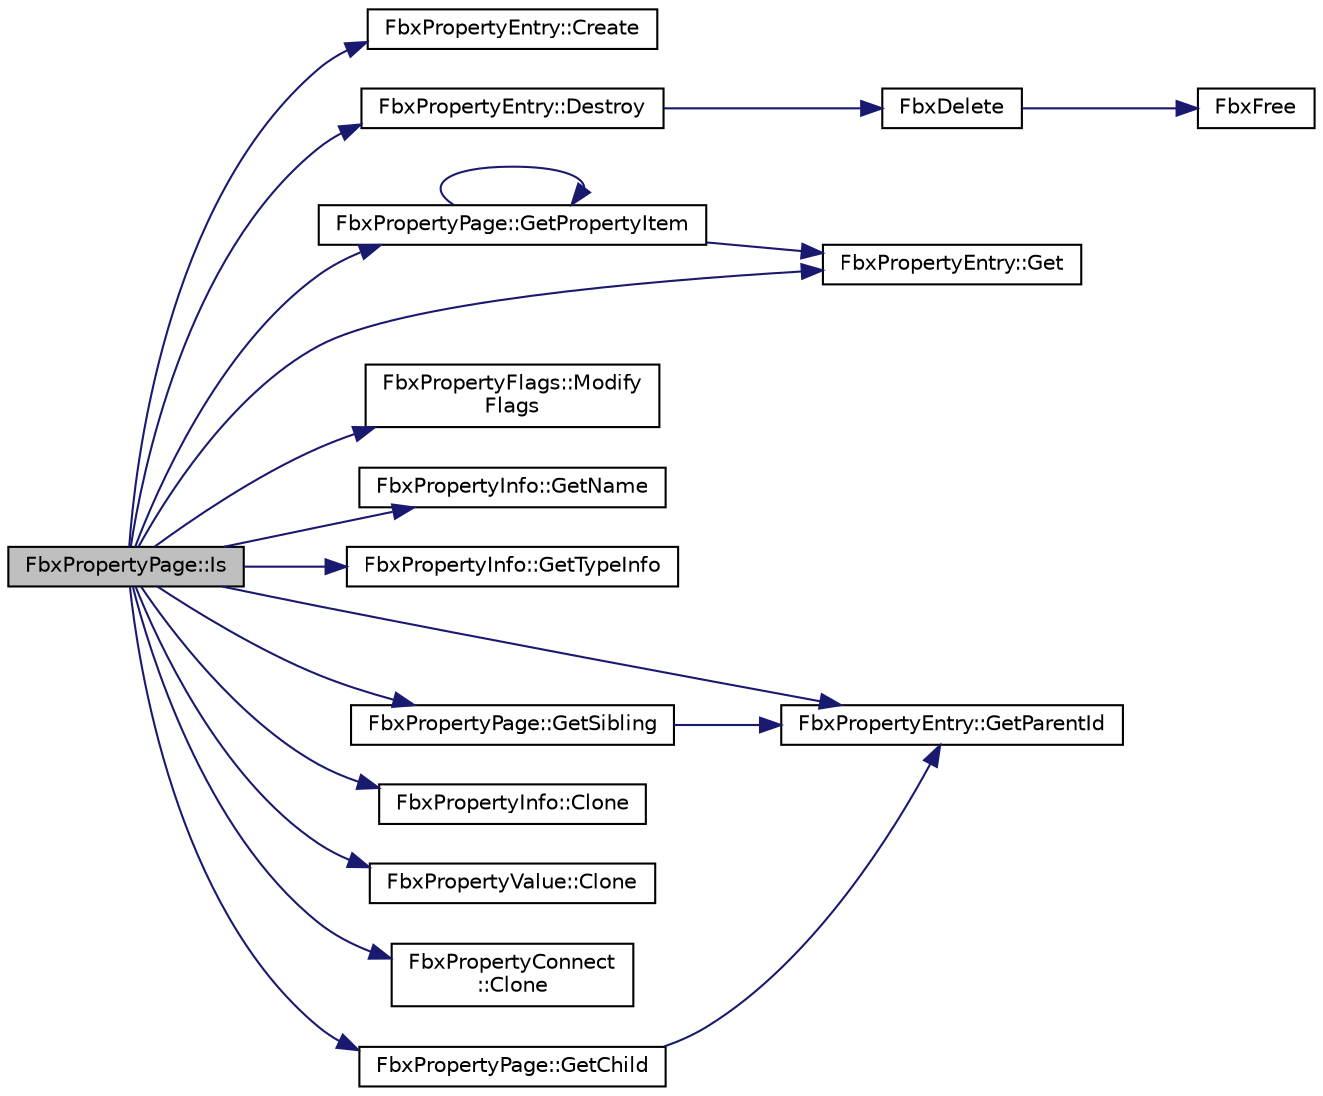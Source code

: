 digraph "FbxPropertyPage::Is"
{
  edge [fontname="Helvetica",fontsize="10",labelfontname="Helvetica",labelfontsize="10"];
  node [fontname="Helvetica",fontsize="10",shape=record];
  rankdir="LR";
  Node234 [label="FbxPropertyPage::Is",height=0.2,width=0.4,color="black", fillcolor="grey75", style="filled", fontcolor="black"];
  Node234 -> Node235 [color="midnightblue",fontsize="10",style="solid",fontname="Helvetica"];
  Node235 [label="FbxPropertyEntry::Create",height=0.2,width=0.4,color="black", fillcolor="white", style="filled",URL="$class_fbx_property_entry.html#a7bdf080b6151e2cf42444c207cdd454b"];
  Node234 -> Node236 [color="midnightblue",fontsize="10",style="solid",fontname="Helvetica"];
  Node236 [label="FbxPropertyEntry::GetParentId",height=0.2,width=0.4,color="black", fillcolor="white", style="filled",URL="$class_fbx_property_entry.html#a56b169256d5fa6b43c2a054a55a34c30"];
  Node234 -> Node237 [color="midnightblue",fontsize="10",style="solid",fontname="Helvetica"];
  Node237 [label="FbxPropertyEntry::Destroy",height=0.2,width=0.4,color="black", fillcolor="white", style="filled",URL="$class_fbx_property_entry.html#af8621889726e9c80d78bfabc039720dc"];
  Node237 -> Node238 [color="midnightblue",fontsize="10",style="solid",fontname="Helvetica"];
  Node238 [label="FbxDelete",height=0.2,width=0.4,color="black", fillcolor="white", style="filled",URL="$fbxalloc_8h.html#a55138f34ac93c519a78f624178c128d6",tooltip="Deletion policy for pointer template classes that uses the FbxDelete() function. "];
  Node238 -> Node239 [color="midnightblue",fontsize="10",style="solid",fontname="Helvetica"];
  Node239 [label="FbxFree",height=0.2,width=0.4,color="black", fillcolor="white", style="filled",URL="$fbxalloc_8h.html#a8252906713d55f4c56e7ba84221d3852"];
  Node234 -> Node240 [color="midnightblue",fontsize="10",style="solid",fontname="Helvetica"];
  Node240 [label="FbxPropertyEntry::Get",height=0.2,width=0.4,color="black", fillcolor="white", style="filled",URL="$class_fbx_property_entry.html#ae91a2951a81cd0906ffa15c6d7c9abe4"];
  Node234 -> Node241 [color="midnightblue",fontsize="10",style="solid",fontname="Helvetica"];
  Node241 [label="FbxPropertyFlags::Modify\lFlags",height=0.2,width=0.4,color="black", fillcolor="white", style="filled",URL="$class_fbx_property_flags.html#a639336bbcff51b3a39768be85f030fab"];
  Node234 -> Node242 [color="midnightblue",fontsize="10",style="solid",fontname="Helvetica"];
  Node242 [label="FbxPropertyInfo::GetName",height=0.2,width=0.4,color="black", fillcolor="white", style="filled",URL="$class_fbx_property_info.html#af06f1b9f0f8505414e1cf85cc87cfb2a"];
  Node234 -> Node243 [color="midnightblue",fontsize="10",style="solid",fontname="Helvetica"];
  Node243 [label="FbxPropertyInfo::GetTypeInfo",height=0.2,width=0.4,color="black", fillcolor="white", style="filled",URL="$class_fbx_property_info.html#adef9c91ef693e2c4eb6a918c086f4789"];
  Node234 -> Node244 [color="midnightblue",fontsize="10",style="solid",fontname="Helvetica"];
  Node244 [label="FbxPropertyPage::GetChild",height=0.2,width=0.4,color="black", fillcolor="white", style="filled",URL="$class_fbx_property_page.html#ad81e99053d530929db810ddb3ffc7637"];
  Node244 -> Node236 [color="midnightblue",fontsize="10",style="solid",fontname="Helvetica"];
  Node234 -> Node245 [color="midnightblue",fontsize="10",style="solid",fontname="Helvetica"];
  Node245 [label="FbxPropertyPage::GetPropertyItem",height=0.2,width=0.4,color="black", fillcolor="white", style="filled",URL="$class_fbx_property_page.html#a8a4190bff3b6acdc5adda7350cd0367d"];
  Node245 -> Node240 [color="midnightblue",fontsize="10",style="solid",fontname="Helvetica"];
  Node245 -> Node245 [color="midnightblue",fontsize="10",style="solid",fontname="Helvetica"];
  Node234 -> Node246 [color="midnightblue",fontsize="10",style="solid",fontname="Helvetica"];
  Node246 [label="FbxPropertyInfo::Clone",height=0.2,width=0.4,color="black", fillcolor="white", style="filled",URL="$class_fbx_property_info.html#a2eacb232583e5bcb8f4abc5f6689b3b7"];
  Node234 -> Node247 [color="midnightblue",fontsize="10",style="solid",fontname="Helvetica"];
  Node247 [label="FbxPropertyValue::Clone",height=0.2,width=0.4,color="black", fillcolor="white", style="filled",URL="$class_fbx_property_value.html#a75133be7d5fcb9013955a940726d17da"];
  Node234 -> Node248 [color="midnightblue",fontsize="10",style="solid",fontname="Helvetica"];
  Node248 [label="FbxPropertyConnect\l::Clone",height=0.2,width=0.4,color="black", fillcolor="white", style="filled",URL="$class_fbx_property_connect.html#aff713a2a67f9a1cfb0ecad7e548304ea"];
  Node234 -> Node249 [color="midnightblue",fontsize="10",style="solid",fontname="Helvetica"];
  Node249 [label="FbxPropertyPage::GetSibling",height=0.2,width=0.4,color="black", fillcolor="white", style="filled",URL="$class_fbx_property_page.html#afdfaca9fe375ee1254478340f707f7c5"];
  Node249 -> Node236 [color="midnightblue",fontsize="10",style="solid",fontname="Helvetica"];
}
